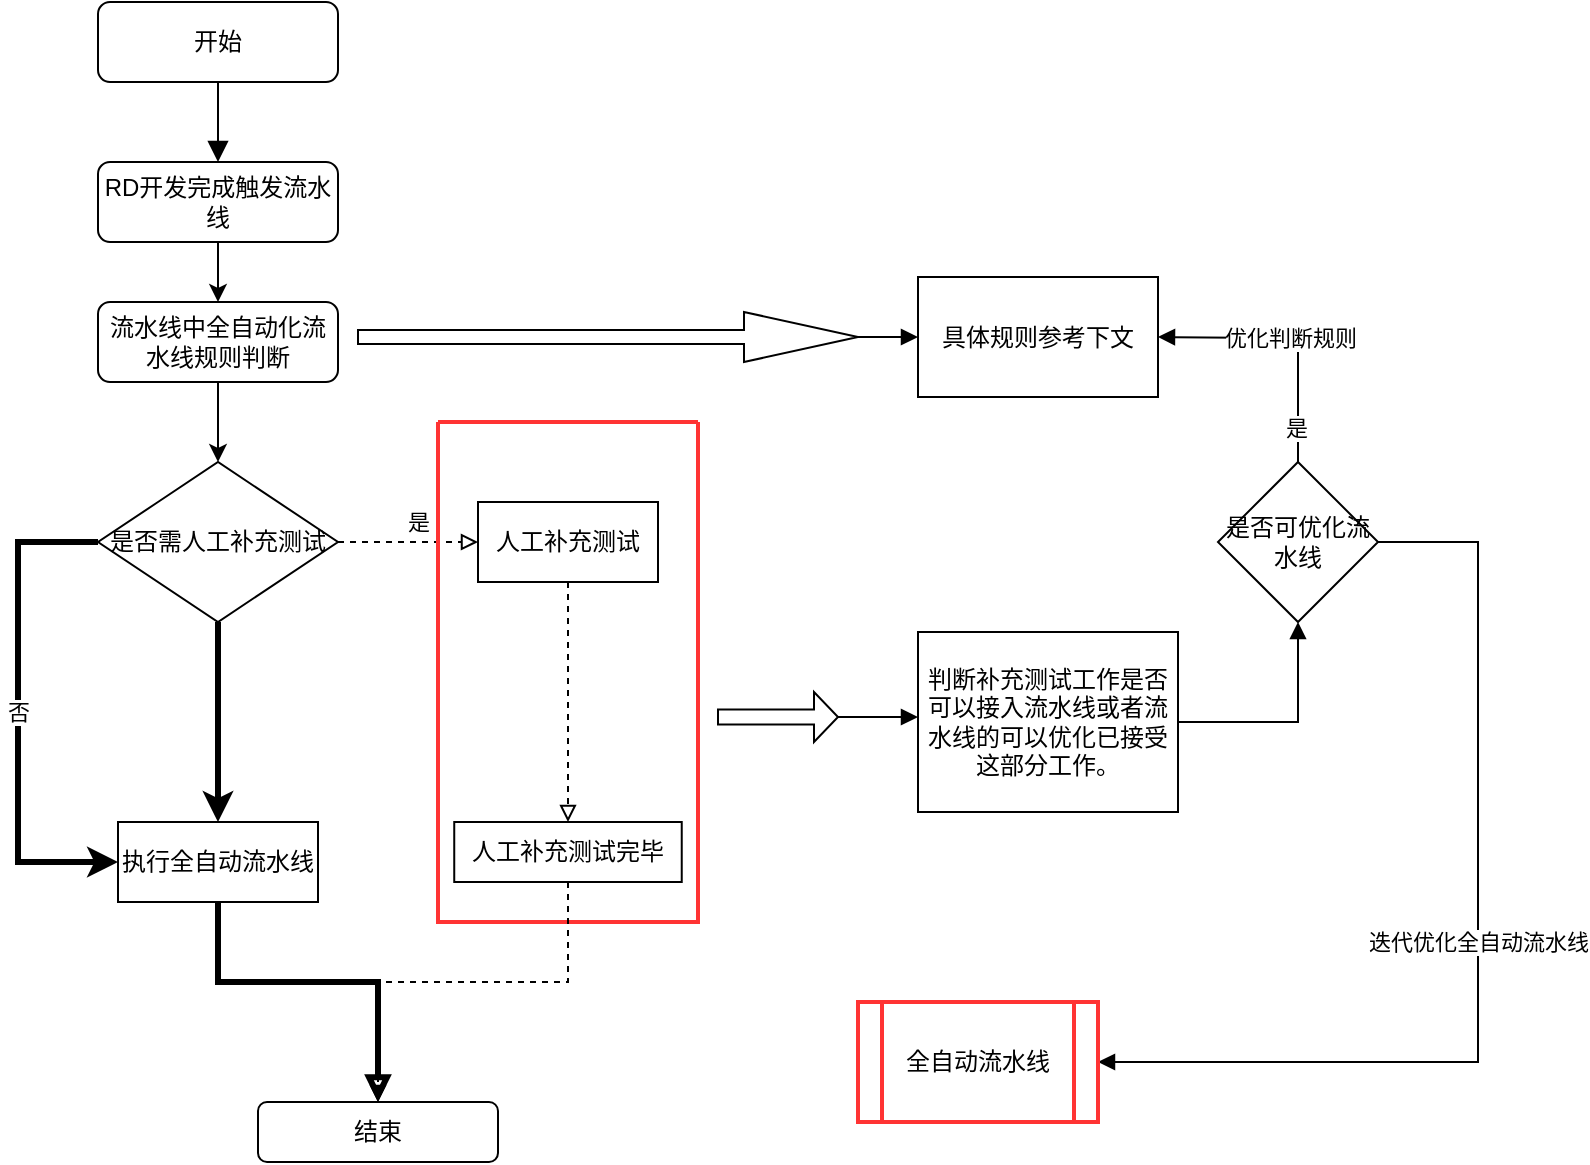 <mxfile version="16.6.6" type="github">
  <diagram id="C5RBs43oDa-KdzZeNtuy" name="Page-1">
    <mxGraphModel dx="990" dy="614" grid="1" gridSize="10" guides="1" tooltips="1" connect="1" arrows="1" fold="1" page="1" pageScale="1" pageWidth="827" pageHeight="1169" math="0" shadow="0">
      <root>
        <mxCell id="WIyWlLk6GJQsqaUBKTNV-0" />
        <mxCell id="WIyWlLk6GJQsqaUBKTNV-1" parent="WIyWlLk6GJQsqaUBKTNV-0" />
        <mxCell id="WIyWlLk6GJQsqaUBKTNV-2" value="" style="rounded=0;html=1;jettySize=auto;orthogonalLoop=1;fontSize=11;endArrow=block;endFill=1;endSize=8;strokeWidth=1;shadow=0;labelBackgroundColor=none;edgeStyle=orthogonalEdgeStyle;entryX=0.5;entryY=0;entryDx=0;entryDy=0;" parent="WIyWlLk6GJQsqaUBKTNV-1" source="WIyWlLk6GJQsqaUBKTNV-3" target="b0SHrZwLrEvn_XhFRAAw-0" edge="1">
          <mxGeometry relative="1" as="geometry" />
        </mxCell>
        <mxCell id="WIyWlLk6GJQsqaUBKTNV-3" value="开始" style="rounded=1;whiteSpace=wrap;html=1;fontSize=12;glass=0;strokeWidth=1;shadow=0;" parent="WIyWlLk6GJQsqaUBKTNV-1" vertex="1">
          <mxGeometry x="50" y="40" width="120" height="40" as="geometry" />
        </mxCell>
        <mxCell id="b0SHrZwLrEvn_XhFRAAw-4" style="edgeStyle=orthogonalEdgeStyle;rounded=0;orthogonalLoop=1;jettySize=auto;html=1;entryX=0.5;entryY=0;entryDx=0;entryDy=0;" edge="1" parent="WIyWlLk6GJQsqaUBKTNV-1" source="b0SHrZwLrEvn_XhFRAAw-0" target="b0SHrZwLrEvn_XhFRAAw-1">
          <mxGeometry relative="1" as="geometry" />
        </mxCell>
        <mxCell id="b0SHrZwLrEvn_XhFRAAw-0" value="RD开发完成触发流水线" style="rounded=1;whiteSpace=wrap;html=1;fontSize=12;glass=0;strokeWidth=1;shadow=0;" vertex="1" parent="WIyWlLk6GJQsqaUBKTNV-1">
          <mxGeometry x="50" y="120" width="120" height="40" as="geometry" />
        </mxCell>
        <mxCell id="b0SHrZwLrEvn_XhFRAAw-3" value="" style="edgeStyle=orthogonalEdgeStyle;rounded=0;orthogonalLoop=1;jettySize=auto;html=1;" edge="1" parent="WIyWlLk6GJQsqaUBKTNV-1" source="b0SHrZwLrEvn_XhFRAAw-1" target="b0SHrZwLrEvn_XhFRAAw-2">
          <mxGeometry relative="1" as="geometry" />
        </mxCell>
        <mxCell id="b0SHrZwLrEvn_XhFRAAw-1" value="流水线中全自动化流水线规则判断" style="rounded=1;whiteSpace=wrap;html=1;fontSize=12;glass=0;strokeWidth=1;shadow=0;" vertex="1" parent="WIyWlLk6GJQsqaUBKTNV-1">
          <mxGeometry x="50" y="190" width="120" height="40" as="geometry" />
        </mxCell>
        <mxCell id="b0SHrZwLrEvn_XhFRAAw-6" value="是" style="edgeStyle=orthogonalEdgeStyle;rounded=0;orthogonalLoop=1;jettySize=auto;html=1;endArrow=block;endFill=0;dashed=1;" edge="1" parent="WIyWlLk6GJQsqaUBKTNV-1" source="b0SHrZwLrEvn_XhFRAAw-2" target="b0SHrZwLrEvn_XhFRAAw-5">
          <mxGeometry x="0.143" y="10" relative="1" as="geometry">
            <mxPoint as="offset" />
          </mxGeometry>
        </mxCell>
        <mxCell id="b0SHrZwLrEvn_XhFRAAw-9" value="" style="edgeStyle=orthogonalEdgeStyle;rounded=0;orthogonalLoop=1;jettySize=auto;html=1;exitX=0.5;exitY=1;exitDx=0;exitDy=0;strokeWidth=3;" edge="1" parent="WIyWlLk6GJQsqaUBKTNV-1" source="b0SHrZwLrEvn_XhFRAAw-2" target="b0SHrZwLrEvn_XhFRAAw-8">
          <mxGeometry relative="1" as="geometry">
            <mxPoint x="110" y="360" as="sourcePoint" />
          </mxGeometry>
        </mxCell>
        <mxCell id="b0SHrZwLrEvn_XhFRAAw-10" value="否" style="edgeStyle=orthogonalEdgeStyle;rounded=0;orthogonalLoop=1;jettySize=auto;html=1;entryX=0;entryY=0.5;entryDx=0;entryDy=0;strokeWidth=3;" edge="1" parent="WIyWlLk6GJQsqaUBKTNV-1" source="b0SHrZwLrEvn_XhFRAAw-2" target="b0SHrZwLrEvn_XhFRAAw-8">
          <mxGeometry relative="1" as="geometry">
            <Array as="points">
              <mxPoint x="10" y="310" />
              <mxPoint x="10" y="470" />
            </Array>
          </mxGeometry>
        </mxCell>
        <mxCell id="b0SHrZwLrEvn_XhFRAAw-2" value="是否需人工补充测试" style="rhombus;whiteSpace=wrap;html=1;rounded=1;glass=0;strokeWidth=1;shadow=0;arcSize=0;" vertex="1" parent="WIyWlLk6GJQsqaUBKTNV-1">
          <mxGeometry x="50" y="270" width="120" height="80" as="geometry" />
        </mxCell>
        <mxCell id="b0SHrZwLrEvn_XhFRAAw-14" value="" style="edgeStyle=orthogonalEdgeStyle;rounded=0;orthogonalLoop=1;jettySize=auto;html=1;endArrow=block;endFill=0;dashed=1;" edge="1" parent="WIyWlLk6GJQsqaUBKTNV-1" source="b0SHrZwLrEvn_XhFRAAw-5" target="b0SHrZwLrEvn_XhFRAAw-13">
          <mxGeometry relative="1" as="geometry" />
        </mxCell>
        <mxCell id="b0SHrZwLrEvn_XhFRAAw-5" value="人工补充测试" style="whiteSpace=wrap;html=1;rounded=1;glass=0;strokeWidth=1;shadow=0;arcSize=0;" vertex="1" parent="WIyWlLk6GJQsqaUBKTNV-1">
          <mxGeometry x="240" y="290" width="90" height="40" as="geometry" />
        </mxCell>
        <mxCell id="b0SHrZwLrEvn_XhFRAAw-18" style="edgeStyle=orthogonalEdgeStyle;rounded=0;orthogonalLoop=1;jettySize=auto;html=1;entryX=0.5;entryY=0;entryDx=0;entryDy=0;endArrow=block;endFill=0;strokeWidth=3;" edge="1" parent="WIyWlLk6GJQsqaUBKTNV-1" source="b0SHrZwLrEvn_XhFRAAw-8" target="b0SHrZwLrEvn_XhFRAAw-17">
          <mxGeometry relative="1" as="geometry">
            <Array as="points">
              <mxPoint x="110" y="530" />
              <mxPoint x="190" y="530" />
            </Array>
          </mxGeometry>
        </mxCell>
        <mxCell id="b0SHrZwLrEvn_XhFRAAw-8" value="执行全自动流水线" style="whiteSpace=wrap;html=1;rounded=1;glass=0;strokeWidth=1;shadow=0;arcSize=0;" vertex="1" parent="WIyWlLk6GJQsqaUBKTNV-1">
          <mxGeometry x="60" y="450" width="100" height="40" as="geometry" />
        </mxCell>
        <mxCell id="b0SHrZwLrEvn_XhFRAAw-17" value="结束" style="rounded=1;whiteSpace=wrap;html=1;" vertex="1" parent="WIyWlLk6GJQsqaUBKTNV-1">
          <mxGeometry x="130" y="590" width="120" height="30" as="geometry" />
        </mxCell>
        <mxCell id="b0SHrZwLrEvn_XhFRAAw-25" value="" style="edgeStyle=orthogonalEdgeStyle;rounded=0;orthogonalLoop=1;jettySize=auto;html=1;endArrow=block;endFill=1;" edge="1" parent="WIyWlLk6GJQsqaUBKTNV-1" source="b0SHrZwLrEvn_XhFRAAw-20" target="b0SHrZwLrEvn_XhFRAAw-24">
          <mxGeometry relative="1" as="geometry">
            <Array as="points">
              <mxPoint x="460" y="398" />
              <mxPoint x="460" y="398" />
            </Array>
          </mxGeometry>
        </mxCell>
        <mxCell id="b0SHrZwLrEvn_XhFRAAw-20" value="" style="shape=singleArrow;whiteSpace=wrap;html=1;" vertex="1" parent="WIyWlLk6GJQsqaUBKTNV-1">
          <mxGeometry x="360" y="385" width="60" height="25" as="geometry" />
        </mxCell>
        <mxCell id="b0SHrZwLrEvn_XhFRAAw-21" value="" style="swimlane;startSize=0;strokeWidth=2;strokeColor=#FF3333;" vertex="1" parent="WIyWlLk6GJQsqaUBKTNV-1">
          <mxGeometry x="220" y="250" width="130" height="250" as="geometry" />
        </mxCell>
        <mxCell id="b0SHrZwLrEvn_XhFRAAw-13" value="人工补充测试完毕" style="whiteSpace=wrap;html=1;rounded=1;glass=0;strokeWidth=1;shadow=0;arcSize=0;" vertex="1" parent="b0SHrZwLrEvn_XhFRAAw-21">
          <mxGeometry x="8.12" y="200" width="113.75" height="30" as="geometry" />
        </mxCell>
        <mxCell id="b0SHrZwLrEvn_XhFRAAw-31" value="" style="edgeStyle=orthogonalEdgeStyle;rounded=0;orthogonalLoop=1;jettySize=auto;html=1;endArrow=block;endFill=1;" edge="1" parent="WIyWlLk6GJQsqaUBKTNV-1" source="b0SHrZwLrEvn_XhFRAAw-24" target="b0SHrZwLrEvn_XhFRAAw-30">
          <mxGeometry relative="1" as="geometry" />
        </mxCell>
        <mxCell id="b0SHrZwLrEvn_XhFRAAw-24" value="判断补充测试工作是否可以接入流水线或者流水线的可以优化已接受这部分工作。" style="whiteSpace=wrap;html=1;" vertex="1" parent="WIyWlLk6GJQsqaUBKTNV-1">
          <mxGeometry x="460" y="355" width="130" height="90" as="geometry" />
        </mxCell>
        <mxCell id="b0SHrZwLrEvn_XhFRAAw-28" value="" style="edgeStyle=orthogonalEdgeStyle;rounded=0;orthogonalLoop=1;jettySize=auto;html=1;endArrow=block;endFill=1;" edge="1" parent="WIyWlLk6GJQsqaUBKTNV-1" source="b0SHrZwLrEvn_XhFRAAw-26" target="b0SHrZwLrEvn_XhFRAAw-27">
          <mxGeometry relative="1" as="geometry" />
        </mxCell>
        <mxCell id="b0SHrZwLrEvn_XhFRAAw-26" value="" style="shape=singleArrow;whiteSpace=wrap;html=1;arrowWidth=0.28;arrowSize=0.228;" vertex="1" parent="WIyWlLk6GJQsqaUBKTNV-1">
          <mxGeometry x="180" y="195" width="250" height="25" as="geometry" />
        </mxCell>
        <mxCell id="b0SHrZwLrEvn_XhFRAAw-27" value="具体规则参考下文" style="whiteSpace=wrap;html=1;" vertex="1" parent="WIyWlLk6GJQsqaUBKTNV-1">
          <mxGeometry x="460" y="177.5" width="120" height="60" as="geometry" />
        </mxCell>
        <mxCell id="b0SHrZwLrEvn_XhFRAAw-29" style="edgeStyle=orthogonalEdgeStyle;rounded=0;orthogonalLoop=1;jettySize=auto;html=1;entryX=0.5;entryY=0;entryDx=0;entryDy=0;endArrow=block;endFill=1;dashed=1;" edge="1" parent="WIyWlLk6GJQsqaUBKTNV-1" source="b0SHrZwLrEvn_XhFRAAw-13" target="b0SHrZwLrEvn_XhFRAAw-17">
          <mxGeometry relative="1" as="geometry">
            <Array as="points">
              <mxPoint x="285" y="530" />
              <mxPoint x="190" y="530" />
            </Array>
          </mxGeometry>
        </mxCell>
        <mxCell id="b0SHrZwLrEvn_XhFRAAw-33" value="优化判断规则" style="edgeStyle=orthogonalEdgeStyle;rounded=0;orthogonalLoop=1;jettySize=auto;html=1;entryX=1;entryY=0.5;entryDx=0;entryDy=0;endArrow=block;endFill=1;exitX=0.5;exitY=0;exitDx=0;exitDy=0;" edge="1" parent="WIyWlLk6GJQsqaUBKTNV-1" source="b0SHrZwLrEvn_XhFRAAw-30" target="b0SHrZwLrEvn_XhFRAAw-27">
          <mxGeometry relative="1" as="geometry">
            <mxPoint x="650" y="260" as="sourcePoint" />
            <Array as="points">
              <mxPoint x="650" y="208" />
              <mxPoint x="640" y="208" />
            </Array>
          </mxGeometry>
        </mxCell>
        <mxCell id="b0SHrZwLrEvn_XhFRAAw-34" value="是" style="edgeLabel;html=1;align=center;verticalAlign=middle;resizable=0;points=[];" vertex="1" connectable="0" parent="b0SHrZwLrEvn_XhFRAAw-33">
          <mxGeometry x="-0.735" y="1" relative="1" as="geometry">
            <mxPoint as="offset" />
          </mxGeometry>
        </mxCell>
        <mxCell id="b0SHrZwLrEvn_XhFRAAw-37" value="迭代优化全自动流水线" style="edgeStyle=orthogonalEdgeStyle;rounded=0;orthogonalLoop=1;jettySize=auto;html=1;entryX=1;entryY=0.5;entryDx=0;entryDy=0;endArrow=block;endFill=1;" edge="1" parent="WIyWlLk6GJQsqaUBKTNV-1" source="b0SHrZwLrEvn_XhFRAAw-30" target="b0SHrZwLrEvn_XhFRAAw-36">
          <mxGeometry relative="1" as="geometry">
            <Array as="points">
              <mxPoint x="740" y="310" />
              <mxPoint x="740" y="570" />
            </Array>
          </mxGeometry>
        </mxCell>
        <mxCell id="b0SHrZwLrEvn_XhFRAAw-30" value="是否可优化流水线" style="rhombus;whiteSpace=wrap;html=1;" vertex="1" parent="WIyWlLk6GJQsqaUBKTNV-1">
          <mxGeometry x="610" y="270" width="80" height="80" as="geometry" />
        </mxCell>
        <mxCell id="b0SHrZwLrEvn_XhFRAAw-36" value="全自动流水线" style="shape=process;whiteSpace=wrap;html=1;backgroundOutline=1;strokeColor=#FF3333;strokeWidth=2;" vertex="1" parent="WIyWlLk6GJQsqaUBKTNV-1">
          <mxGeometry x="430" y="540" width="120" height="60" as="geometry" />
        </mxCell>
      </root>
    </mxGraphModel>
  </diagram>
</mxfile>
